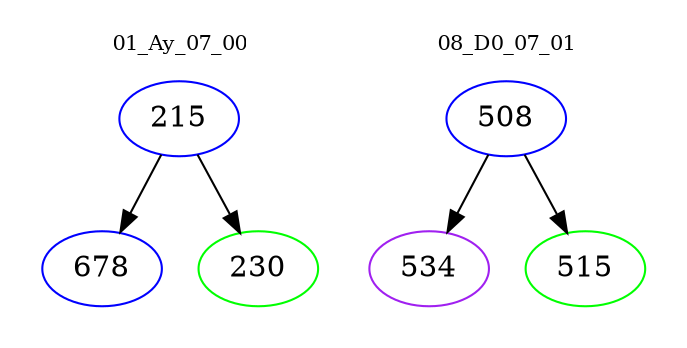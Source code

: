 digraph{
subgraph cluster_0 {
color = white
label = "01_Ay_07_00";
fontsize=10;
T0_215 [label="215", color="blue"]
T0_215 -> T0_678 [color="black"]
T0_678 [label="678", color="blue"]
T0_215 -> T0_230 [color="black"]
T0_230 [label="230", color="green"]
}
subgraph cluster_1 {
color = white
label = "08_D0_07_01";
fontsize=10;
T1_508 [label="508", color="blue"]
T1_508 -> T1_534 [color="black"]
T1_534 [label="534", color="purple"]
T1_508 -> T1_515 [color="black"]
T1_515 [label="515", color="green"]
}
}
